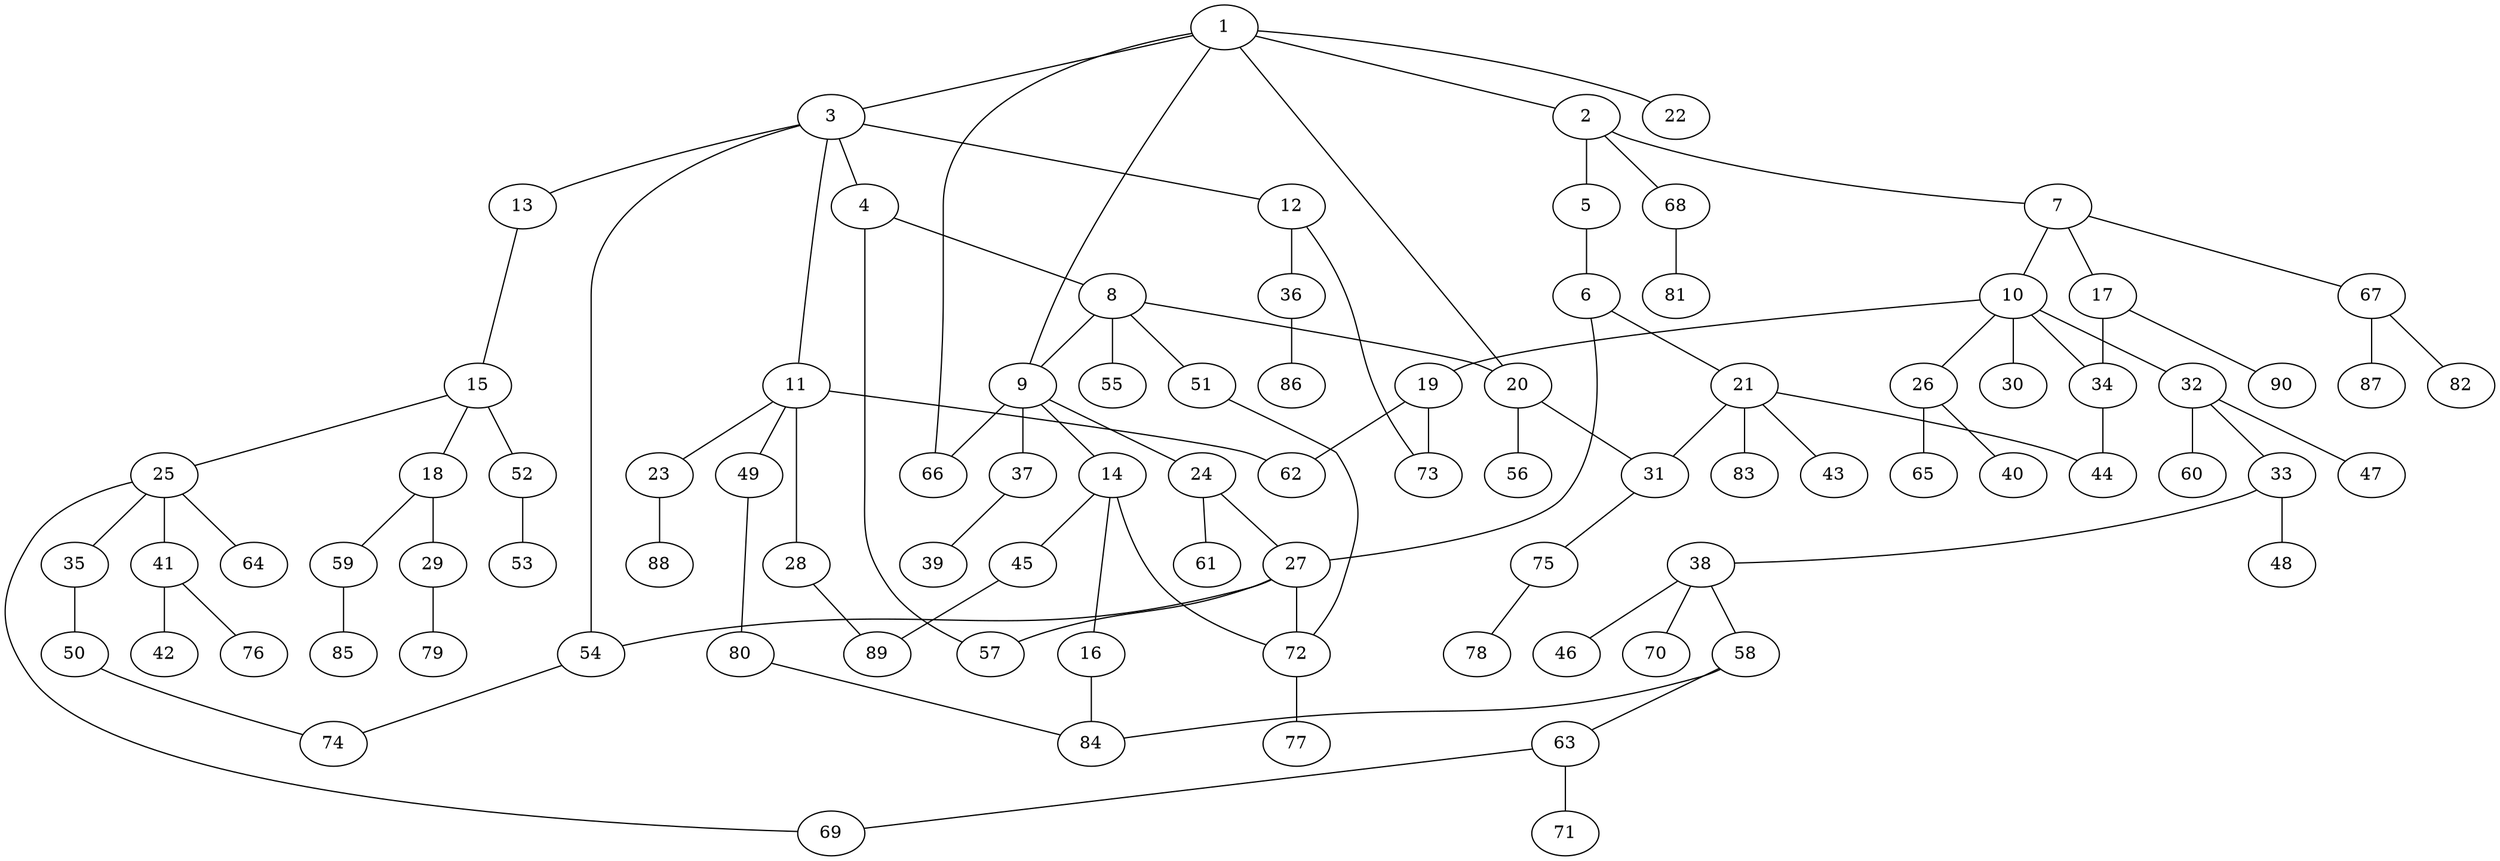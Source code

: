 graph graphname {1--2
1--3
1--9
1--20
1--22
1--66
2--5
2--7
2--68
3--4
3--11
3--12
3--13
3--54
4--8
4--57
5--6
6--21
6--27
7--10
7--17
7--67
8--9
8--20
8--51
8--55
9--14
9--24
9--37
9--66
10--19
10--26
10--30
10--32
10--34
11--23
11--28
11--49
11--62
12--36
12--73
13--15
14--16
14--45
14--72
15--18
15--25
15--52
16--84
17--34
17--90
18--29
18--59
19--62
19--73
20--31
20--56
21--31
21--43
21--44
21--83
23--88
24--27
24--61
25--35
25--41
25--64
25--69
26--40
26--65
27--54
27--57
27--72
28--89
29--79
31--75
32--33
32--47
32--60
33--38
33--48
34--44
35--50
36--86
37--39
38--46
38--58
38--70
41--42
41--76
45--89
49--80
50--74
51--72
52--53
54--74
58--63
58--84
59--85
63--69
63--71
67--82
67--87
68--81
72--77
75--78
80--84
}